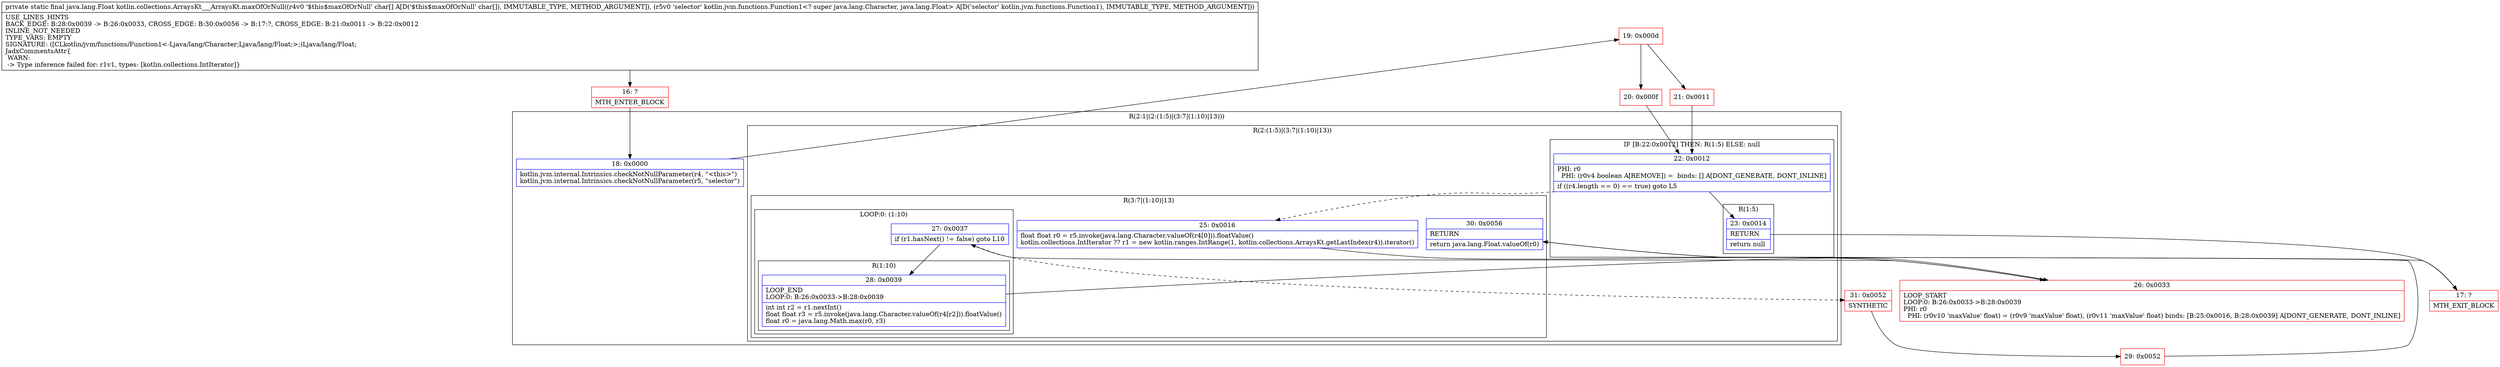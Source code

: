 digraph "CFG forkotlin.collections.ArraysKt___ArraysKt.maxOfOrNull([CLkotlin\/jvm\/functions\/Function1;)Ljava\/lang\/Float;" {
subgraph cluster_Region_977685646 {
label = "R(2:1|(2:(1:5)|(3:7|(1:10)|13)))";
node [shape=record,color=blue];
Node_18 [shape=record,label="{18\:\ 0x0000|kotlin.jvm.internal.Intrinsics.checkNotNullParameter(r4, \"\<this\>\")\lkotlin.jvm.internal.Intrinsics.checkNotNullParameter(r5, \"selector\")\l}"];
subgraph cluster_Region_378511710 {
label = "R(2:(1:5)|(3:7|(1:10)|13))";
node [shape=record,color=blue];
subgraph cluster_IfRegion_1403832396 {
label = "IF [B:22:0x0012] THEN: R(1:5) ELSE: null";
node [shape=record,color=blue];
Node_22 [shape=record,label="{22\:\ 0x0012|PHI: r0 \l  PHI: (r0v4 boolean A[REMOVE]) =  binds: [] A[DONT_GENERATE, DONT_INLINE]\l|if ((r4.length == 0) == true) goto L5\l}"];
subgraph cluster_Region_1083979363 {
label = "R(1:5)";
node [shape=record,color=blue];
Node_23 [shape=record,label="{23\:\ 0x0014|RETURN\l|return null\l}"];
}
}
subgraph cluster_Region_841765182 {
label = "R(3:7|(1:10)|13)";
node [shape=record,color=blue];
Node_25 [shape=record,label="{25\:\ 0x0016|float float r0 = r5.invoke(java.lang.Character.valueOf(r4[0])).floatValue()\lkotlin.collections.IntIterator ?? r1 = new kotlin.ranges.IntRange(1, kotlin.collections.ArraysKt.getLastIndex(r4)).iterator()\l}"];
subgraph cluster_LoopRegion_1826998879 {
label = "LOOP:0: (1:10)";
node [shape=record,color=blue];
Node_27 [shape=record,label="{27\:\ 0x0037|if (r1.hasNext() != false) goto L10\l}"];
subgraph cluster_Region_950041668 {
label = "R(1:10)";
node [shape=record,color=blue];
Node_28 [shape=record,label="{28\:\ 0x0039|LOOP_END\lLOOP:0: B:26:0x0033\-\>B:28:0x0039\l|int int r2 = r1.nextInt()\lfloat float r3 = r5.invoke(java.lang.Character.valueOf(r4[r2])).floatValue()\lfloat r0 = java.lang.Math.max(r0, r3)\l}"];
}
}
Node_30 [shape=record,label="{30\:\ 0x0056|RETURN\l|return java.lang.Float.valueOf(r0)\l}"];
}
}
}
Node_16 [shape=record,color=red,label="{16\:\ ?|MTH_ENTER_BLOCK\l}"];
Node_19 [shape=record,color=red,label="{19\:\ 0x000d}"];
Node_20 [shape=record,color=red,label="{20\:\ 0x000f}"];
Node_17 [shape=record,color=red,label="{17\:\ ?|MTH_EXIT_BLOCK\l}"];
Node_26 [shape=record,color=red,label="{26\:\ 0x0033|LOOP_START\lLOOP:0: B:26:0x0033\-\>B:28:0x0039\lPHI: r0 \l  PHI: (r0v10 'maxValue' float) = (r0v9 'maxValue' float), (r0v11 'maxValue' float) binds: [B:25:0x0016, B:28:0x0039] A[DONT_GENERATE, DONT_INLINE]\l}"];
Node_31 [shape=record,color=red,label="{31\:\ 0x0052|SYNTHETIC\l}"];
Node_29 [shape=record,color=red,label="{29\:\ 0x0052}"];
Node_21 [shape=record,color=red,label="{21\:\ 0x0011}"];
MethodNode[shape=record,label="{private static final java.lang.Float kotlin.collections.ArraysKt___ArraysKt.maxOfOrNull((r4v0 '$this$maxOfOrNull' char[] A[D('$this$maxOfOrNull' char[]), IMMUTABLE_TYPE, METHOD_ARGUMENT]), (r5v0 'selector' kotlin.jvm.functions.Function1\<? super java.lang.Character, java.lang.Float\> A[D('selector' kotlin.jvm.functions.Function1), IMMUTABLE_TYPE, METHOD_ARGUMENT]))  | USE_LINES_HINTS\lBACK_EDGE: B:28:0x0039 \-\> B:26:0x0033, CROSS_EDGE: B:30:0x0056 \-\> B:17:?, CROSS_EDGE: B:21:0x0011 \-\> B:22:0x0012\lINLINE_NOT_NEEDED\lTYPE_VARS: EMPTY\lSIGNATURE: ([CLkotlin\/jvm\/functions\/Function1\<\-Ljava\/lang\/Character;Ljava\/lang\/Float;\>;)Ljava\/lang\/Float;\lJadxCommentsAttr\{\l WARN: \l \-\> Type inference failed for: r1v1, types: [kotlin.collections.IntIterator]\}\l}"];
MethodNode -> Node_16;Node_18 -> Node_19;
Node_22 -> Node_23;
Node_22 -> Node_25[style=dashed];
Node_23 -> Node_17;
Node_25 -> Node_26;
Node_27 -> Node_28;
Node_27 -> Node_31[style=dashed];
Node_28 -> Node_26;
Node_30 -> Node_17;
Node_16 -> Node_18;
Node_19 -> Node_20;
Node_19 -> Node_21;
Node_20 -> Node_22;
Node_26 -> Node_27;
Node_31 -> Node_29;
Node_29 -> Node_30;
Node_21 -> Node_22;
}

